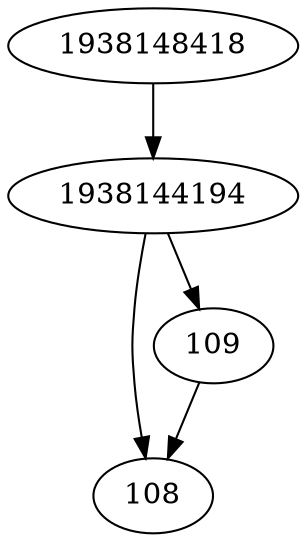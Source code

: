 strict digraph  {
1938144194;
1938148418;
108;
109;
1938144194 -> 108;
1938144194 -> 109;
1938148418 -> 1938144194;
109 -> 108;
}
